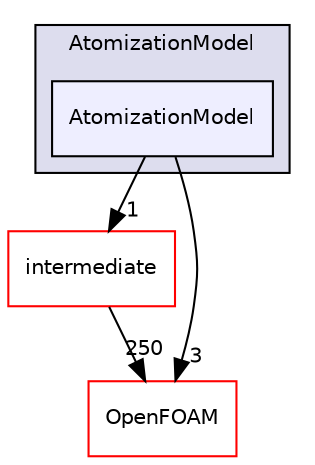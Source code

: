 digraph "src/lagrangian/spray/submodels/AtomizationModel/AtomizationModel" {
  bgcolor=transparent;
  compound=true
  node [ fontsize="10", fontname="Helvetica"];
  edge [ labelfontsize="10", labelfontname="Helvetica"];
  subgraph clusterdir_c04aec180e0de933cb1ce0e040f1f431 {
    graph [ bgcolor="#ddddee", pencolor="black", label="AtomizationModel" fontname="Helvetica", fontsize="10", URL="dir_c04aec180e0de933cb1ce0e040f1f431.html"]
  dir_c5140c70a0de325936e2f0836d17f5d3 [shape=box, label="AtomizationModel", style="filled", fillcolor="#eeeeff", pencolor="black", URL="dir_c5140c70a0de325936e2f0836d17f5d3.html"];
  }
  dir_d3c32a493136c130c1f0d51f4f35c297 [shape=box label="intermediate" color="red" URL="dir_d3c32a493136c130c1f0d51f4f35c297.html"];
  dir_c5473ff19b20e6ec4dfe5c310b3778a8 [shape=box label="OpenFOAM" color="red" URL="dir_c5473ff19b20e6ec4dfe5c310b3778a8.html"];
  dir_d3c32a493136c130c1f0d51f4f35c297->dir_c5473ff19b20e6ec4dfe5c310b3778a8 [headlabel="250", labeldistance=1.5 headhref="dir_001379_001888.html"];
  dir_c5140c70a0de325936e2f0836d17f5d3->dir_d3c32a493136c130c1f0d51f4f35c297 [headlabel="1", labeldistance=1.5 headhref="dir_001684_001379.html"];
  dir_c5140c70a0de325936e2f0836d17f5d3->dir_c5473ff19b20e6ec4dfe5c310b3778a8 [headlabel="3", labeldistance=1.5 headhref="dir_001684_001888.html"];
}
